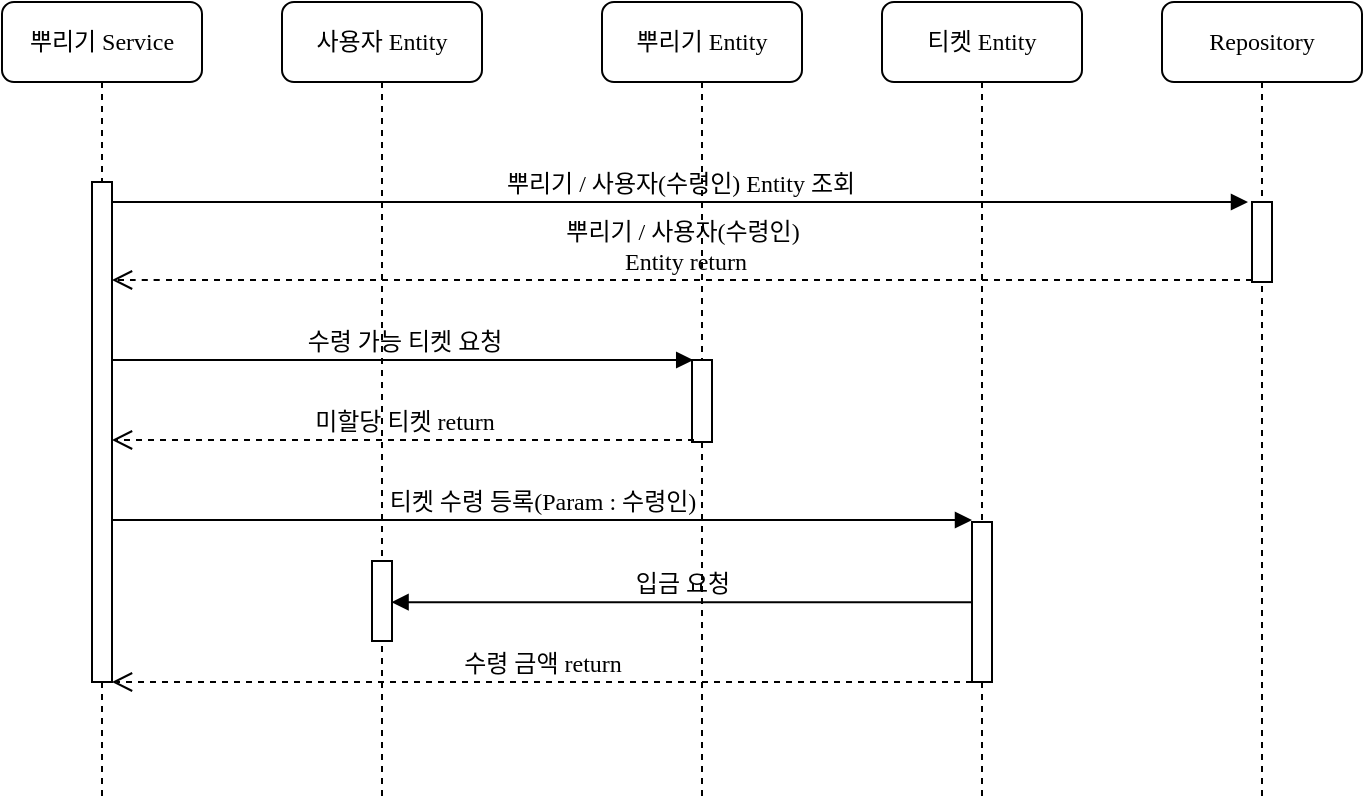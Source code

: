 <mxfile version="14.1.2" type="github">
  <diagram name="Page-1" id="13e1069c-82ec-6db2-03f1-153e76fe0fe0">
    <mxGraphModel dx="1125" dy="589" grid="1" gridSize="10" guides="1" tooltips="1" connect="1" arrows="1" fold="1" page="1" pageScale="1" pageWidth="1100" pageHeight="850" background="#ffffff" math="0" shadow="0">
      <root>
        <mxCell id="0" />
        <mxCell id="1" parent="0" />
        <mxCell id="7baba1c4bc27f4b0-2" value="사용자 Entity" style="shape=umlLifeline;perimeter=lifelinePerimeter;whiteSpace=wrap;html=1;container=1;collapsible=0;recursiveResize=0;outlineConnect=0;rounded=1;shadow=0;comic=0;labelBackgroundColor=none;strokeWidth=1;fontFamily=Verdana;fontSize=12;align=center;" parent="1" vertex="1">
          <mxGeometry x="240" y="80" width="100" height="400" as="geometry" />
        </mxCell>
        <mxCell id="7baba1c4bc27f4b0-10" value="" style="html=1;points=[];perimeter=orthogonalPerimeter;rounded=0;shadow=0;comic=0;labelBackgroundColor=none;strokeWidth=1;fontFamily=Verdana;fontSize=12;align=center;" parent="7baba1c4bc27f4b0-2" vertex="1">
          <mxGeometry x="45" y="279.5" width="10" height="40" as="geometry" />
        </mxCell>
        <mxCell id="7baba1c4bc27f4b0-3" value="뿌리기 Entity" style="shape=umlLifeline;perimeter=lifelinePerimeter;whiteSpace=wrap;html=1;container=1;collapsible=0;recursiveResize=0;outlineConnect=0;rounded=1;shadow=0;comic=0;labelBackgroundColor=none;strokeWidth=1;fontFamily=Verdana;fontSize=12;align=center;" parent="1" vertex="1">
          <mxGeometry x="400" y="80" width="100" height="400" as="geometry" />
        </mxCell>
        <mxCell id="7baba1c4bc27f4b0-13" value="" style="html=1;points=[];perimeter=orthogonalPerimeter;rounded=0;shadow=0;comic=0;labelBackgroundColor=none;strokeWidth=1;fontFamily=Verdana;fontSize=12;align=center;" parent="7baba1c4bc27f4b0-3" vertex="1">
          <mxGeometry x="45" y="179" width="10" height="41" as="geometry" />
        </mxCell>
        <mxCell id="7baba1c4bc27f4b0-4" value="티켓 Entity" style="shape=umlLifeline;perimeter=lifelinePerimeter;whiteSpace=wrap;html=1;container=1;collapsible=0;recursiveResize=0;outlineConnect=0;rounded=1;shadow=0;comic=0;labelBackgroundColor=none;strokeWidth=1;fontFamily=Verdana;fontSize=12;align=center;" parent="1" vertex="1">
          <mxGeometry x="540" y="80" width="100" height="400" as="geometry" />
        </mxCell>
        <mxCell id="7baba1c4bc27f4b0-5" value="Repository" style="shape=umlLifeline;perimeter=lifelinePerimeter;whiteSpace=wrap;html=1;container=1;collapsible=0;recursiveResize=0;outlineConnect=0;rounded=1;shadow=0;comic=0;labelBackgroundColor=none;strokeWidth=1;fontFamily=Verdana;fontSize=12;align=center;" parent="1" vertex="1">
          <mxGeometry x="680" y="80" width="100" height="400" as="geometry" />
        </mxCell>
        <mxCell id="fO7a_FFpmHtgx1kZ53Yg-21" value="" style="html=1;points=[];perimeter=orthogonalPerimeter;rounded=0;shadow=0;comic=0;labelBackgroundColor=none;strokeWidth=1;fontFamily=Verdana;fontSize=12;align=center;" parent="7baba1c4bc27f4b0-5" vertex="1">
          <mxGeometry x="45" y="100" width="10" height="40" as="geometry" />
        </mxCell>
        <mxCell id="7baba1c4bc27f4b0-8" value="뿌리기 Service" style="shape=umlLifeline;perimeter=lifelinePerimeter;whiteSpace=wrap;html=1;container=1;collapsible=0;recursiveResize=0;outlineConnect=0;rounded=1;shadow=0;comic=0;labelBackgroundColor=none;strokeWidth=1;fontFamily=Verdana;fontSize=12;align=center;" parent="1" vertex="1">
          <mxGeometry x="100" y="80" width="100" height="400" as="geometry" />
        </mxCell>
        <mxCell id="7baba1c4bc27f4b0-9" value="" style="html=1;points=[];perimeter=orthogonalPerimeter;rounded=0;shadow=0;comic=0;labelBackgroundColor=none;strokeWidth=1;fontFamily=Verdana;fontSize=12;align=center;" parent="7baba1c4bc27f4b0-8" vertex="1">
          <mxGeometry x="45" y="90" width="10" height="250" as="geometry" />
        </mxCell>
        <mxCell id="7baba1c4bc27f4b0-22" value="" style="html=1;points=[];perimeter=orthogonalPerimeter;rounded=0;shadow=0;comic=0;labelBackgroundColor=none;strokeWidth=1;fontFamily=Verdana;fontSize=12;align=center;" parent="1" vertex="1">
          <mxGeometry x="585" y="340" width="10" height="80" as="geometry" />
        </mxCell>
        <mxCell id="7baba1c4bc27f4b0-23" value="티켓 수령 등록(Param : 수령인)" style="html=1;verticalAlign=bottom;endArrow=block;entryX=0;entryY=0;labelBackgroundColor=none;fontFamily=Verdana;fontSize=12;" parent="1" edge="1">
          <mxGeometry relative="1" as="geometry">
            <mxPoint x="155.0" y="339.0" as="sourcePoint" />
            <mxPoint x="585" y="339.0" as="targetPoint" />
          </mxGeometry>
        </mxCell>
        <mxCell id="7baba1c4bc27f4b0-30" value="미할당 티켓 return" style="html=1;verticalAlign=bottom;endArrow=open;dashed=1;endSize=8;labelBackgroundColor=none;fontFamily=Verdana;fontSize=12;edgeStyle=elbowEdgeStyle;elbow=vertical;" parent="1" edge="1">
          <mxGeometry relative="1" as="geometry">
            <mxPoint x="155.0" y="299" as="targetPoint" />
            <Array as="points">
              <mxPoint x="388" y="299" />
            </Array>
            <mxPoint x="446" y="299" as="sourcePoint" />
          </mxGeometry>
        </mxCell>
        <mxCell id="7baba1c4bc27f4b0-11" value="뿌리기 / 사용자(수령인) Entity 조회" style="html=1;verticalAlign=bottom;endArrow=block;entryX=-0.2;entryY=0;labelBackgroundColor=none;fontFamily=Verdana;fontSize=12;edgeStyle=elbowEdgeStyle;elbow=vertical;entryDx=0;entryDy=0;entryPerimeter=0;" parent="1" source="7baba1c4bc27f4b0-9" target="fO7a_FFpmHtgx1kZ53Yg-21" edge="1">
          <mxGeometry relative="1" as="geometry">
            <mxPoint x="220" y="190" as="sourcePoint" />
          </mxGeometry>
        </mxCell>
        <mxCell id="fO7a_FFpmHtgx1kZ53Yg-1" value="뿌리기 / 사용자(수령인)&lt;br&gt;&amp;nbsp;Entity return" style="html=1;verticalAlign=bottom;endArrow=open;dashed=1;endSize=8;labelBackgroundColor=none;fontFamily=Verdana;fontSize=12;edgeStyle=elbowEdgeStyle;elbow=vertical;" parent="1" edge="1" source="fO7a_FFpmHtgx1kZ53Yg-21">
          <mxGeometry relative="1" as="geometry">
            <mxPoint x="155.0" y="219" as="targetPoint" />
            <Array as="points">
              <mxPoint x="171" y="219" />
              <mxPoint x="276" y="219" />
            </Array>
            <mxPoint x="284" y="219" as="sourcePoint" />
          </mxGeometry>
        </mxCell>
        <mxCell id="fO7a_FFpmHtgx1kZ53Yg-11" value="수령 금액 return" style="html=1;verticalAlign=bottom;endArrow=open;dashed=1;endSize=8;labelBackgroundColor=none;fontFamily=Verdana;fontSize=12;edgeStyle=elbowEdgeStyle;elbow=vertical;" parent="1" edge="1">
          <mxGeometry relative="1" as="geometry">
            <mxPoint x="155.0" y="420" as="targetPoint" />
            <Array as="points">
              <mxPoint x="391" y="420" />
            </Array>
            <mxPoint x="585" y="420" as="sourcePoint" />
          </mxGeometry>
        </mxCell>
        <mxCell id="fO7a_FFpmHtgx1kZ53Yg-17" value="입금 요청" style="html=1;verticalAlign=bottom;endArrow=block;labelBackgroundColor=none;fontFamily=Verdana;fontSize=12;edgeStyle=elbowEdgeStyle;elbow=vertical;entryX=0.978;entryY=0.727;entryDx=0;entryDy=0;entryPerimeter=0;" parent="1" edge="1">
          <mxGeometry relative="1" as="geometry">
            <mxPoint x="585" y="380.12" as="sourcePoint" />
            <mxPoint x="294.78" y="380" as="targetPoint" />
            <Array as="points">
              <mxPoint x="520.5" y="380.12" />
              <mxPoint x="540.5" y="577.12" />
              <mxPoint x="470.5" y="577.12" />
            </Array>
          </mxGeometry>
        </mxCell>
        <mxCell id="7baba1c4bc27f4b0-14" value="수령 가능 티켓 요청" style="html=1;verticalAlign=bottom;endArrow=block;labelBackgroundColor=none;fontFamily=Verdana;fontSize=12;edgeStyle=elbowEdgeStyle;elbow=vertical;entryX=0.061;entryY=-0.001;entryDx=0;entryDy=0;entryPerimeter=0;" parent="1" source="7baba1c4bc27f4b0-9" target="7baba1c4bc27f4b0-13" edge="1">
          <mxGeometry relative="1" as="geometry">
            <mxPoint x="156" y="259" as="sourcePoint" />
            <mxPoint x="444" y="259" as="targetPoint" />
            <Array as="points">
              <mxPoint x="422" y="259" />
              <mxPoint x="240.86" y="144.85" />
              <mxPoint x="210.86" y="164.85" />
            </Array>
          </mxGeometry>
        </mxCell>
      </root>
    </mxGraphModel>
  </diagram>
</mxfile>
